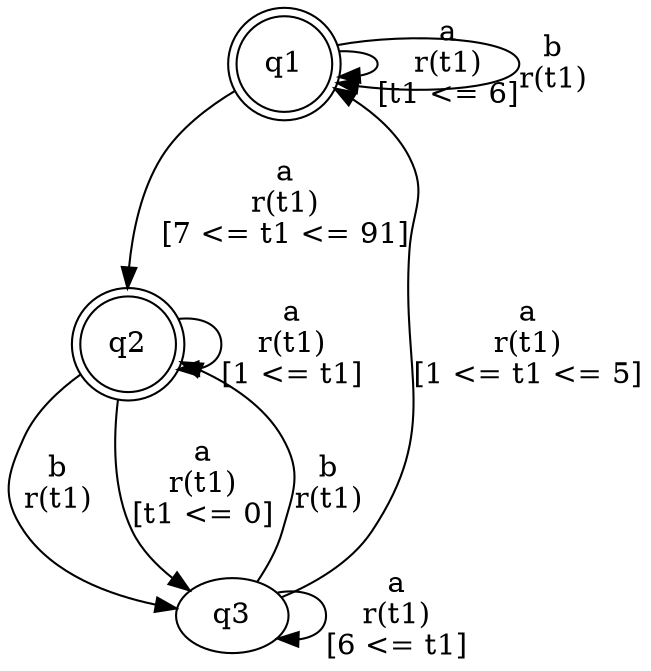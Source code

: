 digraph "tests_1/test93/solution501/solution" {
	q1[label=q1 shape=doublecircle]
	q2[label=q2 shape=doublecircle]
	q3[label=q3]
	q1 -> q2[label="a\nr(t1)\n[7 <= t1 <= 91]"]
	q2 -> q3[label="b\nr(t1)\n"]
	q3 -> q3[label="a\nr(t1)\n[6 <= t1]"]
	q3 -> q2[label="b\nr(t1)\n"]
	q3 -> q1[label="a\nr(t1)\n[1 <= t1 <= 5]"]
	q2 -> q3[label="a\nr(t1)\n[t1 <= 0]"]
	q2 -> q2[label="a\nr(t1)\n[1 <= t1]"]
	q1 -> q1[label="a\nr(t1)\n[t1 <= 6]"]
	q1 -> q1[label="b\nr(t1)\n"]
}
